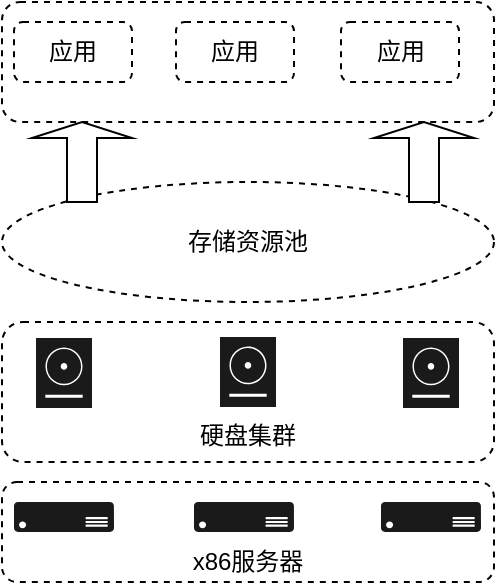 <mxfile version="20.6.0" type="github">
  <diagram id="BqlMYKcsw9e2q4S42ORV" name="第 1 页">
    <mxGraphModel dx="1038" dy="547" grid="1" gridSize="10" guides="1" tooltips="1" connect="1" arrows="1" fold="1" page="1" pageScale="1" pageWidth="827" pageHeight="1169" math="0" shadow="0">
      <root>
        <mxCell id="0" />
        <mxCell id="1" parent="0" />
        <mxCell id="Gq5B5mHj4HZL16rWCQwO-10" value="&lt;br&gt;&lt;br&gt;x86服务器" style="rounded=1;whiteSpace=wrap;html=1;fillColor=#FFFFFF;dashed=1;" vertex="1" parent="1">
          <mxGeometry x="174" y="280" width="246" height="50" as="geometry" />
        </mxCell>
        <mxCell id="Gq5B5mHj4HZL16rWCQwO-5" value="" style="sketch=0;aspect=fixed;pointerEvents=1;shadow=0;dashed=0;html=1;strokeColor=none;labelPosition=center;verticalLabelPosition=bottom;verticalAlign=top;align=center;fillColor=#1A1A1A;shape=mxgraph.azure.server" vertex="1" parent="1">
          <mxGeometry x="180" y="290" width="50" height="15" as="geometry" />
        </mxCell>
        <mxCell id="Gq5B5mHj4HZL16rWCQwO-6" value="" style="sketch=0;aspect=fixed;pointerEvents=1;shadow=0;dashed=0;html=1;strokeColor=none;labelPosition=center;verticalLabelPosition=bottom;verticalAlign=top;align=center;fillColor=#1A1A1A;shape=mxgraph.azure.server" vertex="1" parent="1">
          <mxGeometry x="270" y="290" width="50" height="15" as="geometry" />
        </mxCell>
        <mxCell id="Gq5B5mHj4HZL16rWCQwO-7" value="" style="sketch=0;aspect=fixed;pointerEvents=1;shadow=0;dashed=0;html=1;strokeColor=none;labelPosition=center;verticalLabelPosition=bottom;verticalAlign=top;align=center;fillColor=#1A1A1A;shape=mxgraph.azure.server" vertex="1" parent="1">
          <mxGeometry x="363.5" y="290" width="50" height="15" as="geometry" />
        </mxCell>
        <mxCell id="Gq5B5mHj4HZL16rWCQwO-11" value="&lt;br&gt;&lt;br&gt;&lt;br&gt;硬盘集群" style="rounded=1;whiteSpace=wrap;html=1;dashed=1;fillColor=#FFFFFF;" vertex="1" parent="1">
          <mxGeometry x="174" y="200" width="246" height="70" as="geometry" />
        </mxCell>
        <mxCell id="Gq5B5mHj4HZL16rWCQwO-12" value="" style="sketch=0;pointerEvents=1;shadow=0;dashed=0;html=1;strokeColor=none;fillColor=#1A1A1A;labelPosition=center;verticalLabelPosition=bottom;verticalAlign=top;align=center;outlineConnect=0;shape=mxgraph.veeam2.hdd;" vertex="1" parent="1">
          <mxGeometry x="191" y="208" width="28.0" height="35" as="geometry" />
        </mxCell>
        <mxCell id="Gq5B5mHj4HZL16rWCQwO-13" value="" style="sketch=0;pointerEvents=1;shadow=0;dashed=0;html=1;strokeColor=none;fillColor=#1A1A1A;labelPosition=center;verticalLabelPosition=bottom;verticalAlign=top;align=center;outlineConnect=0;shape=mxgraph.veeam2.hdd;" vertex="1" parent="1">
          <mxGeometry x="283" y="207.5" width="28.0" height="35" as="geometry" />
        </mxCell>
        <mxCell id="Gq5B5mHj4HZL16rWCQwO-14" value="" style="sketch=0;pointerEvents=1;shadow=0;dashed=0;html=1;strokeColor=none;fillColor=#1A1A1A;labelPosition=center;verticalLabelPosition=bottom;verticalAlign=top;align=center;outlineConnect=0;shape=mxgraph.veeam2.hdd;" vertex="1" parent="1">
          <mxGeometry x="374.5" y="208" width="28.0" height="35" as="geometry" />
        </mxCell>
        <mxCell id="Gq5B5mHj4HZL16rWCQwO-17" value="存储资源池" style="ellipse;whiteSpace=wrap;html=1;dashed=1;fillColor=#FFFFFF;" vertex="1" parent="1">
          <mxGeometry x="174" y="130" width="246" height="60" as="geometry" />
        </mxCell>
        <mxCell id="Gq5B5mHj4HZL16rWCQwO-18" value="" style="rounded=1;whiteSpace=wrap;html=1;dashed=1;fillColor=#FFFFFF;" vertex="1" parent="1">
          <mxGeometry x="174" y="40" width="246" height="60" as="geometry" />
        </mxCell>
        <mxCell id="Gq5B5mHj4HZL16rWCQwO-19" value="应用" style="rounded=1;whiteSpace=wrap;html=1;dashed=1;fillColor=#FFFFFF;" vertex="1" parent="1">
          <mxGeometry x="180" y="50" width="59" height="30" as="geometry" />
        </mxCell>
        <mxCell id="Gq5B5mHj4HZL16rWCQwO-20" value="应用" style="rounded=1;whiteSpace=wrap;html=1;dashed=1;fillColor=#FFFFFF;" vertex="1" parent="1">
          <mxGeometry x="261" y="50" width="59" height="30" as="geometry" />
        </mxCell>
        <mxCell id="Gq5B5mHj4HZL16rWCQwO-21" value="应用" style="rounded=1;whiteSpace=wrap;html=1;dashed=1;fillColor=#FFFFFF;" vertex="1" parent="1">
          <mxGeometry x="343.5" y="50" width="59" height="30" as="geometry" />
        </mxCell>
        <mxCell id="Gq5B5mHj4HZL16rWCQwO-22" value="" style="shape=singleArrow;direction=north;whiteSpace=wrap;html=1;fillColor=#FFFFFF;" vertex="1" parent="1">
          <mxGeometry x="189" y="100" width="50" height="40" as="geometry" />
        </mxCell>
        <mxCell id="Gq5B5mHj4HZL16rWCQwO-23" value="" style="shape=singleArrow;direction=north;whiteSpace=wrap;html=1;fillColor=#FFFFFF;" vertex="1" parent="1">
          <mxGeometry x="360" y="100" width="50" height="40" as="geometry" />
        </mxCell>
      </root>
    </mxGraphModel>
  </diagram>
</mxfile>
